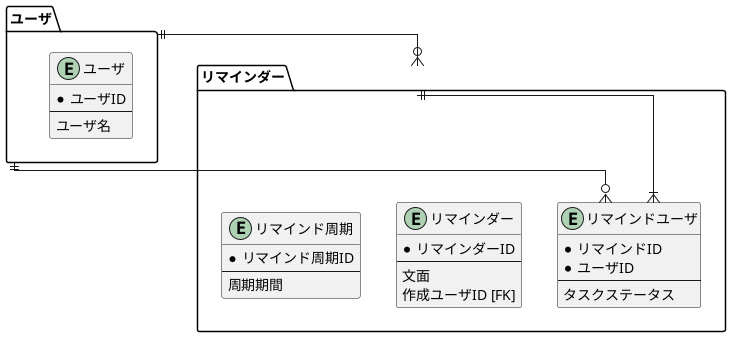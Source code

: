 @startuml penpen-v1

skinparam Linetype ortho

package ユーザ {
    entity ユーザ {
        * ユーザID
        --
        ユーザ名
    }
}

package リマインダー {
    entity リマインダー {
        * リマインダーID
        --
        文面
        作成ユーザID [FK]
    }

    entity リマインド周期 {
        * リマインド周期ID
        --
        周期期間
    }

    entity リマインドユーザ {
        * リマインドID
        * ユーザID
        --
        タスクステータス
    }
}

リマインダー ||--|{ リマインドユーザ
ユーザ ||-r-o{ リマインドユーザ
ユーザ ||-r-o{ リマインダー

@enduml
